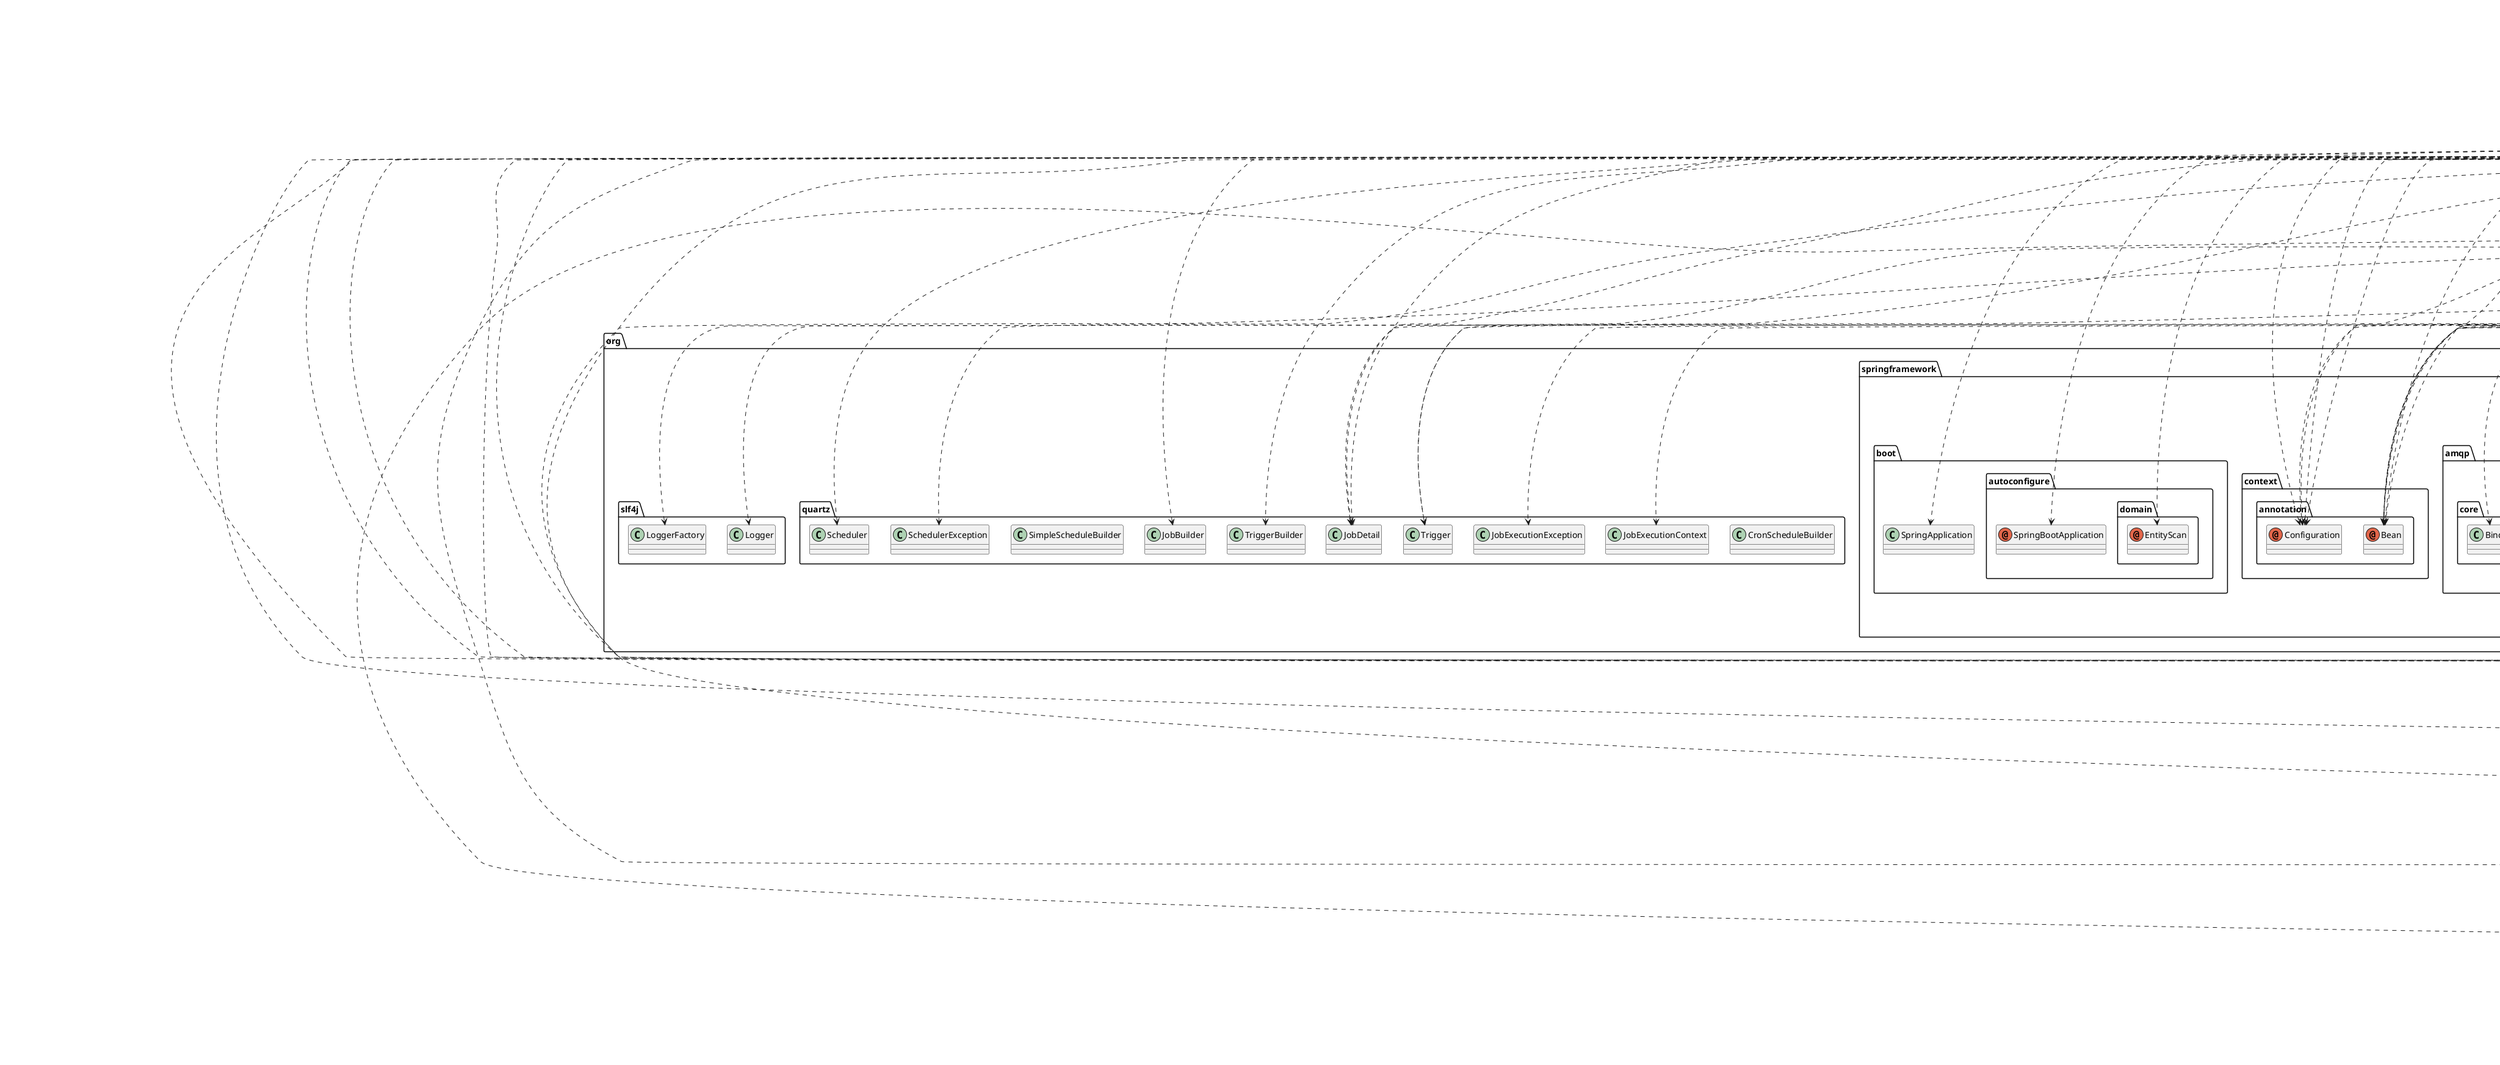 @startuml
annotation jakarta.annotation.security.RolesAllowed
annotation jakarta.persistence.Entity
annotation jakarta.persistence.GeneratedValue
annotation jakarta.persistence.Id
annotation jakarta.persistence.ManyToMany
annotation jakarta.persistence.Table
annotation jakarta.validation.Valid
annotation jakarta.validation.constraints.Email
annotation jakarta.validation.constraints.NotBlank
annotation jakarta.validation.constraints.PositiveOrZero
annotation jakarta.validation.constraints.Size
annotation jakarta.ws.rs.ext.Provider
annotation java.lang.Override
annotation lombok.Data
annotation lombok.Getter
annotation lombok.NonNull
annotation lombok.RequiredArgsConstructor
annotation lombok.Setter
annotation org.springframework.beans.factory.annotation.Autowired
annotation org.springframework.boot.autoconfigure.SpringBootApplication
annotation org.springframework.boot.autoconfigure.domain.EntityScan
annotation org.springframework.context.annotation.Bean
annotation org.springframework.context.annotation.Configuration
annotation org.springframework.scheduling.annotation.EnableScheduling
annotation org.springframework.security.access.prepost.PreAuthorize
annotation org.springframework.security.config.annotation.method.configuration.EnableMethodSecurity
annotation org.springframework.security.config.annotation.web.configuration.EnableWebSecurity
annotation org.springframework.stereotype.Component
annotation org.springframework.stereotype.Controller
annotation org.springframework.stereotype.Repository
annotation org.springframework.stereotype.Service
annotation org.springframework.transaction.annotation.EnableTransactionManagement
annotation org.springframework.transaction.annotation.Transactional
annotation org.springframework.web.bind.annotation.DeleteMapping
annotation org.springframework.web.bind.annotation.GetMapping
annotation org.springframework.web.bind.annotation.RequestHeader
annotation org.springframework.web.bind.annotation.RequestMapping
annotation org.springframework.web.bind.annotation.RequestParam
annotation org.springframework.web.bind.annotation.RestController
annotation tad.blps.controller.DeleteMapping
annotation tad.blps.controller.GetMapping
annotation tad.blps.controller.PathVariable
annotation tad.blps.controller.PostMapping
annotation tad.blps.controller.RequestBody
annotation tad.blps.controller.RequestHeader
annotation tad.blps.controller.RequestMapping
annotation tad.blps.controller.RequestParam
annotation tad.blps.controller.ResponseBody
annotation tad.blps.controller.RestController
annotation tad.blps.entity.Column
annotation tad.blps.entity.Entity
annotation tad.blps.entity.GeneratedValue
annotation tad.blps.entity.Id
annotation tad.blps.entity.JoinColumn
annotation tad.blps.entity.JoinTable
annotation tad.blps.entity.ManyToMany
annotation tad.blps.entity.Table
class bitronix.tm.BitronixTransactionManager
class com.fasterxml.jackson.databind.ObjectMapper
class com.rabbitmq.jms.admin.RMQConnectionFactory
class com.rabbitmq.jms.admin.RMQDestination
class jakarta.jms.Connection
class jakarta.jms.ConnectionFactory
class jakarta.jms.JMSException
class jakarta.jms.Message
class jakarta.jms.MessageConsumer
class jakarta.jms.MessageProducer
class jakarta.jms.Queue
class jakarta.jms.Session
class jakarta.jms.TextMessage
class jakarta.persistence.EntityNotFoundException
class jakarta.persistence.GenerationType
class jakarta.servlet.FilterChain
class jakarta.servlet.ServletException
class jakarta.servlet.http.HttpServletRequest
class jakarta.servlet.http.HttpServletResponse
class jakarta.transaction.SystemException
class jakarta.transaction.UserTransaction
class jakarta.ws.rs.container.ContainerRequestContext
class jakarta.ws.rs.container.ContainerResponseContext
class java.io.IOException
class java.security.NoSuchAlgorithmException
class java.sql.Date
class java.time.LocalDateTime
class java.time.format.DateTimeFormatter
class java.util.ArrayList
class java.util.Collection
class java.util.HashMap
class java.util.HashSet
class java.util.List
class java.util.Map
class java.util.Objects
class java.util.Optional
class java.util.Set
class java.util.logging.FileHandler
class java.util.logging.Level
class java.util.logging.Logger
class javax.naming.Context
class javax.naming.InitialContext
class javax.naming.NamingException
class javax.transaction.SystemException
class org.apache.commons.codec.binary.Base64
class org.apache.commons.lang3.StringUtils
class org.apache.qpid.jms.JmsConnectionFactory
class org.quartz.CronScheduleBuilder
class org.quartz.JobBuilder
class org.quartz.JobDetail
class org.quartz.JobExecutionContext
class org.quartz.JobExecutionException
class org.quartz.Scheduler
class org.quartz.SchedulerException
class org.quartz.SimpleScheduleBuilder
class org.quartz.Trigger
class org.quartz.TriggerBuilder
class org.slf4j.Logger
class org.slf4j.LoggerFactory
class org.springframework.amqp.core.Binding
class org.springframework.amqp.core.BindingBuilder
class org.springframework.amqp.core.Queue
class org.springframework.amqp.core.TopicExchange
class org.springframework.amqp.support.converter.Jackson2JsonMessageConverter
class org.springframework.amqp.support.converter.MessageConverter
class org.springframework.boot.SpringApplication
class org.springframework.dao.PermissionDeniedDataAccessException
class org.springframework.data.domain.Sort
class org.springframework.http.HttpStatusCode
class org.springframework.http.MediaType
class org.springframework.http.ResponseEntity
class org.springframework.scheduling.quartz.SchedulerFactoryBean
class org.springframework.security.authentication.AuthenticationManager
class org.springframework.security.authentication.AuthenticationProvider
class org.springframework.security.authentication.UsernamePasswordAuthenticationToken
class org.springframework.security.authentication.dao.DaoAuthenticationProvider
class org.springframework.security.config.annotation.authentication.configuration.AuthenticationConfiguration
class org.springframework.security.config.annotation.web.builders.HttpSecurity
class org.springframework.security.config.annotation.web.configurers.AbstractHttpConfigurer
class org.springframework.security.config.http.SessionCreationPolicy
class org.springframework.security.core.AuthenticationException
class org.springframework.security.core.GrantedAuthority
class org.springframework.security.core.authority.SimpleGrantedAuthority
class org.springframework.security.core.context.SecurityContext
class org.springframework.security.core.context.SecurityContextHolder
class org.springframework.security.core.userdetails.UsernameNotFoundException
class org.springframework.security.crypto.bcrypt.BCryptPasswordEncoder
class org.springframework.security.crypto.password.PasswordEncoder
class org.springframework.security.web.SecurityFilterChain
class org.springframework.security.web.authentication.UsernamePasswordAuthenticationFilter
class org.springframework.security.web.authentication.WebAuthenticationDetailsSource
class org.springframework.web.cors.CorsConfiguration
class org.springframework.web.filter.OncePerRequestFilter
class tad.blps.BlipsApplication
class tad.blps.DTO.AccountDTO
class tad.blps.DTO.FileDTO
class tad.blps.DTO.PaymentDTO
class tad.blps.DTO.TokenDTO
class tad.blps.RabbitMQ.Receiver
class tad.blps.RabbitMQ.Sender
class tad.blps.SecurityDetail.UserDetailImpl
class tad.blps.SecurityDetail.UserDetailServiceImpl
class tad.blps.config.MQTTConfig
class tad.blps.config.SecurityConfiguration
class tad.blps.config.TransactionConfig
class tad.blps.controller.authController
class tad.blps.controller.fileController
class tad.blps.controller.messgeController
class tad.blps.controller.paymentController
class tad.blps.controller.userController
class tad.blps.entity.File
class tad.blps.entity.Payment
class tad.blps.entity.Role
class tad.blps.entity.User
class tad.blps.filters.CORSFilter
class tad.blps.filters.JwtTokenAuthFilter
class tad.blps.scheduler.JobContainer
class tad.blps.scheduler.detail.DeleteFileDetail
class tad.blps.scheduler.jobs.DeleteFileJob
class tad.blps.scheduler.triggers.DeleteFileTrigger
class tad.blps.services.AuthenticationService
class tad.blps.services.FileService
class tad.blps.services.PaymentService
class tad.blps.services.RoleService
class tad.blps.services.UserService
class tad.blps.utils.AuthEntryPointJwt
class tad.blps.utils.BasicAuthUtil
tad.blps.BlipsApplication ..> org.springframework.boot.autoconfigure.SpringBootApplication
tad.blps.BlipsApplication ..> org.springframework.boot.autoconfigure.domain.EntityScan
tad.blps.BlipsApplication ..> org.springframework.scheduling.annotation.EnableScheduling
tad.blps.BlipsApplication ..> org.springframework.transaction.annotation.EnableTransactionManagement
tad.blps.BlipsApplication ..> org.springframework.boot.SpringApplication
tad.blps.DTO.AccountDTO ..> jakarta.validation.constraints.Email
tad.blps.DTO.AccountDTO ..> jakarta.validation.constraints.NotBlank
tad.blps.DTO.AccountDTO ..> jakarta.validation.constraints.Size
tad.blps.DTO.AccountDTO ..> lombok.Data
tad.blps.DTO.FileDTO ..> lombok.Data
tad.blps.DTO.PaymentDTO ..> jakarta.validation.constraints.NotBlank
tad.blps.DTO.PaymentDTO ..> jakarta.validation.constraints.PositiveOrZero
tad.blps.DTO.PaymentDTO ..> lombok.Data
tad.blps.DTO.TokenDTO ..> lombok.Data
tad.blps.RabbitMQ.Receiver ..> java.lang.Override
tad.blps.RabbitMQ.Receiver ..> org.springframework.beans.factory.annotation.Autowired
tad.blps.RabbitMQ.Receiver ..> org.springframework.context.annotation.Bean
tad.blps.RabbitMQ.Receiver ..> org.springframework.stereotype.Component
tad.blps.RabbitMQ.Receiver ..> jakarta.jms.Connection
tad.blps.RabbitMQ.Receiver ..> jakarta.jms.ConnectionFactory
tad.blps.RabbitMQ.Receiver ..> jakarta.jms.JMSException
tad.blps.RabbitMQ.Receiver ..> jakarta.jms.Message
tad.blps.RabbitMQ.Receiver ..> jakarta.jms.MessageConsumer
tad.blps.RabbitMQ.Receiver ..> jakarta.jms.MessageProducer
tad.blps.RabbitMQ.Receiver ..> jakarta.jms.Queue
tad.blps.RabbitMQ.Receiver ..> jakarta.jms.Session
tad.blps.RabbitMQ.Receiver ..> jakarta.jms.TextMessage
tad.blps.RabbitMQ.Receiver ..> java.util.logging.Level
tad.blps.RabbitMQ.Receiver ..> java.util.logging.Logger
tad.blps.RabbitMQ.Receiver ..> javax.naming.Context
tad.blps.RabbitMQ.Receiver ..> javax.naming.InitialContext
tad.blps.RabbitMQ.Receiver ..> javax.naming.NamingException
tad.blps.RabbitMQ.Receiver ..> org.apache.qpid.jms.JmsConnectionFactory
tad.blps.RabbitMQ.Sender ..> org.springframework.beans.factory.annotation.Autowired
tad.blps.RabbitMQ.Sender ..> org.springframework.stereotype.Component
tad.blps.RabbitMQ.Sender ..> jakarta.jms.Connection
tad.blps.RabbitMQ.Sender ..> jakarta.jms.JMSException
tad.blps.RabbitMQ.Sender ..> jakarta.jms.Message
tad.blps.RabbitMQ.Sender ..> jakarta.jms.MessageProducer
tad.blps.RabbitMQ.Sender ..> jakarta.jms.Queue
tad.blps.RabbitMQ.Sender ..> jakarta.jms.Session
tad.blps.RabbitMQ.Sender ..> java.util.logging.Level
tad.blps.RabbitMQ.Sender ..> java.util.logging.Logger
tad.blps.SecurityDetail.UserDetailImpl ..> java.lang.Override
tad.blps.SecurityDetail.UserDetailImpl ..> java.util.ArrayList
tad.blps.SecurityDetail.UserDetailImpl ..> java.util.Collection
tad.blps.SecurityDetail.UserDetailImpl ..> java.util.List
tad.blps.SecurityDetail.UserDetailImpl ..> java.util.Set
tad.blps.SecurityDetail.UserDetailImpl ..> org.springframework.security.core.GrantedAuthority
tad.blps.SecurityDetail.UserDetailImpl ..> org.springframework.security.core.authority.SimpleGrantedAuthority
tad.blps.SecurityDetail.UserDetailImpl ..> tad.blps.entity.Role
tad.blps.SecurityDetail.UserDetailImpl ..> tad.blps.entity.User
tad.blps.SecurityDetail.UserDetailServiceImpl ..> java.lang.Override
tad.blps.SecurityDetail.UserDetailServiceImpl ..> org.springframework.beans.factory.annotation.Autowired
tad.blps.SecurityDetail.UserDetailServiceImpl ..> org.springframework.stereotype.Service
tad.blps.SecurityDetail.UserDetailServiceImpl ..> org.springframework.transaction.annotation.Transactional
tad.blps.SecurityDetail.UserDetailServiceImpl ..> org.springframework.security.core.userdetails.UsernameNotFoundException
tad.blps.SecurityDetail.UserDetailServiceImpl ..> tad.blps.entity.Role
tad.blps.SecurityDetail.UserDetailServiceImpl ..> tad.blps.entity.User
tad.blps.config.MQTTConfig ..> org.springframework.context.annotation.Bean
tad.blps.config.MQTTConfig ..> org.springframework.context.annotation.Configuration
tad.blps.config.MQTTConfig ..> com.rabbitmq.jms.admin.RMQConnectionFactory
tad.blps.config.MQTTConfig ..> com.rabbitmq.jms.admin.RMQDestination
tad.blps.config.MQTTConfig ..> jakarta.jms.Connection
tad.blps.config.MQTTConfig ..> jakarta.jms.ConnectionFactory
tad.blps.config.MQTTConfig ..> jakarta.jms.JMSException
tad.blps.config.MQTTConfig ..> jakarta.jms.MessageConsumer
tad.blps.config.MQTTConfig ..> jakarta.jms.Session
tad.blps.config.MQTTConfig ..> java.time.LocalDateTime
tad.blps.config.MQTTConfig ..> java.time.format.DateTimeFormatter
tad.blps.config.MQTTConfig ..> java.util.logging.Level
tad.blps.config.MQTTConfig ..> java.util.logging.Logger
tad.blps.config.MQTTConfig ..> org.springframework.amqp.core.Binding
tad.blps.config.MQTTConfig ..> org.springframework.amqp.core.BindingBuilder
tad.blps.config.MQTTConfig ..> org.springframework.amqp.core.Queue
tad.blps.config.MQTTConfig ..> org.springframework.amqp.core.TopicExchange
tad.blps.config.MQTTConfig ..> org.springframework.amqp.support.converter.Jackson2JsonMessageConverter
tad.blps.config.MQTTConfig ..> org.springframework.amqp.support.converter.MessageConverter
tad.blps.config.MQTTConfig ..> tad.blps.RabbitMQ.Receiver
tad.blps.config.SecurityConfiguration ..> lombok.RequiredArgsConstructor
tad.blps.config.SecurityConfiguration ..> org.springframework.beans.factory.annotation.Autowired
tad.blps.config.SecurityConfiguration ..> org.springframework.context.annotation.Bean
tad.blps.config.SecurityConfiguration ..> org.springframework.context.annotation.Configuration
tad.blps.config.SecurityConfiguration ..> org.springframework.security.config.annotation.method.configuration.EnableMethodSecurity
tad.blps.config.SecurityConfiguration ..> org.springframework.security.config.annotation.web.configuration.EnableWebSecurity
tad.blps.config.SecurityConfiguration ..> java.util.List
tad.blps.config.SecurityConfiguration ..> org.springframework.security.authentication.AuthenticationManager
tad.blps.config.SecurityConfiguration ..> org.springframework.security.authentication.AuthenticationProvider
tad.blps.config.SecurityConfiguration ..> org.springframework.security.authentication.dao.DaoAuthenticationProvider
tad.blps.config.SecurityConfiguration ..> org.springframework.security.config.annotation.authentication.configuration.AuthenticationConfiguration
tad.blps.config.SecurityConfiguration ..> org.springframework.security.config.annotation.web.builders.HttpSecurity
tad.blps.config.SecurityConfiguration ..> org.springframework.security.config.annotation.web.configurers.AbstractHttpConfigurer
tad.blps.config.SecurityConfiguration ..> org.springframework.security.crypto.bcrypt.BCryptPasswordEncoder
tad.blps.config.SecurityConfiguration ..> org.springframework.security.crypto.password.PasswordEncoder
tad.blps.config.SecurityConfiguration ..> org.springframework.security.web.SecurityFilterChain
tad.blps.config.SecurityConfiguration ..> org.springframework.security.web.authentication.UsernamePasswordAuthenticationFilter
tad.blps.config.SecurityConfiguration ..> org.springframework.web.cors.CorsConfiguration
tad.blps.config.SecurityConfiguration ..> tad.blps.SecurityDetail.UserDetailServiceImpl
tad.blps.config.SecurityConfiguration ..> tad.blps.filters.JwtTokenAuthFilter
tad.blps.config.SecurityConfiguration ..> tad.blps.services.UserService
tad.blps.config.TransactionConfig ..> org.springframework.context.annotation.Bean
tad.blps.config.TransactionConfig ..> org.springframework.context.annotation.Configuration
tad.blps.config.TransactionConfig ..> org.springframework.transaction.annotation.EnableTransactionManagement
tad.blps.config.TransactionConfig ..> bitronix.tm.BitronixTransactionManager
tad.blps.config.TransactionConfig ..> java.util.logging.Level
tad.blps.config.TransactionConfig ..> java.util.logging.Logger
tad.blps.config.TransactionConfig ..> javax.transaction.SystemException
tad.blps.controller.authController ..> jakarta.validation.Valid
tad.blps.controller.authController ..> tad.blps.controller.PostMapping
tad.blps.controller.authController ..> tad.blps.controller.RequestBody
tad.blps.controller.authController ..> tad.blps.controller.RequestMapping
tad.blps.controller.authController ..> tad.blps.controller.ResponseBody
tad.blps.controller.authController ..> tad.blps.controller.RestController
tad.blps.controller.authController ..> org.springframework.http.HttpStatusCode
tad.blps.controller.authController ..> org.springframework.http.ResponseEntity
tad.blps.controller.authController ..> tad.blps.DTO.AccountDTO
tad.blps.controller.authController ..> tad.blps.DTO.TokenDTO
tad.blps.controller.authController ..> tad.blps.services.AuthenticationService
tad.blps.controller.fileController ..> jakarta.annotation.security.RolesAllowed
tad.blps.controller.fileController ..> org.springframework.beans.factory.annotation.Autowired
tad.blps.controller.fileController ..> org.springframework.security.access.prepost.PreAuthorize
tad.blps.controller.fileController ..> tad.blps.controller.DeleteMapping
tad.blps.controller.fileController ..> tad.blps.controller.GetMapping
tad.blps.controller.fileController ..> tad.blps.controller.PathVariable
tad.blps.controller.fileController ..> tad.blps.controller.PostMapping
tad.blps.controller.fileController ..> tad.blps.controller.RequestBody
tad.blps.controller.fileController ..> tad.blps.controller.RequestHeader
tad.blps.controller.fileController ..> tad.blps.controller.RequestMapping
tad.blps.controller.fileController ..> tad.blps.controller.RequestParam
tad.blps.controller.fileController ..> tad.blps.controller.ResponseBody
tad.blps.controller.fileController ..> tad.blps.controller.RestController
tad.blps.controller.fileController ..> java.security.NoSuchAlgorithmException
tad.blps.controller.fileController ..> java.util.List
tad.blps.controller.fileController ..> java.util.Set
tad.blps.controller.fileController ..> org.springframework.http.HttpStatusCode
tad.blps.controller.fileController ..> org.springframework.http.ResponseEntity
tad.blps.controller.fileController ..> tad.blps.DTO.FileDTO
tad.blps.controller.fileController ..> tad.blps.DTO.TokenDTO
tad.blps.controller.fileController ..> tad.blps.entity.File
tad.blps.controller.fileController ..> tad.blps.entity.Role
tad.blps.controller.fileController ..> tad.blps.entity.User
tad.blps.controller.fileController ..> tad.blps.services.FileService
tad.blps.controller.fileController ..> tad.blps.services.UserService
tad.blps.controller.messgeController ..> org.springframework.beans.factory.annotation.Autowired
tad.blps.controller.messgeController ..> org.springframework.web.bind.annotation.GetMapping
tad.blps.controller.messgeController ..> org.springframework.web.bind.annotation.RequestMapping
tad.blps.controller.messgeController ..> org.springframework.web.bind.annotation.RequestParam
tad.blps.controller.messgeController ..> org.springframework.web.bind.annotation.RestController
tad.blps.controller.messgeController ..> java.util.logging.Level
tad.blps.controller.messgeController ..> java.util.logging.Logger
tad.blps.controller.messgeController ..> javax.naming.NamingException
tad.blps.controller.messgeController ..> org.springframework.http.ResponseEntity
tad.blps.controller.messgeController ..> tad.blps.RabbitMQ.Sender
tad.blps.controller.paymentController ..> jakarta.annotation.security.RolesAllowed
tad.blps.controller.paymentController ..> org.springframework.beans.factory.annotation.Autowired
tad.blps.controller.paymentController ..> tad.blps.controller.PostMapping
tad.blps.controller.paymentController ..> tad.blps.controller.RequestBody
tad.blps.controller.paymentController ..> tad.blps.controller.RequestHeader
tad.blps.controller.paymentController ..> tad.blps.controller.RequestMapping
tad.blps.controller.paymentController ..> tad.blps.controller.RestController
tad.blps.controller.paymentController ..> org.springframework.http.HttpStatusCode
tad.blps.controller.paymentController ..> org.springframework.http.ResponseEntity
tad.blps.controller.paymentController ..> tad.blps.DTO.PaymentDTO
tad.blps.controller.paymentController ..> tad.blps.DTO.TokenDTO
tad.blps.controller.paymentController ..> tad.blps.services.PaymentService
tad.blps.controller.paymentController ..> tad.blps.services.UserService
tad.blps.controller.userController ..> jakarta.annotation.security.RolesAllowed
tad.blps.controller.userController ..> org.springframework.beans.factory.annotation.Autowired
tad.blps.controller.userController ..> org.springframework.security.access.prepost.PreAuthorize
tad.blps.controller.userController ..> org.springframework.stereotype.Controller
tad.blps.controller.userController ..> org.springframework.web.bind.annotation.DeleteMapping
tad.blps.controller.userController ..> org.springframework.web.bind.annotation.RequestHeader
tad.blps.controller.userController ..> org.springframework.web.bind.annotation.RequestMapping
tad.blps.controller.userController ..> org.springframework.web.bind.annotation.RequestParam
tad.blps.controller.userController ..> org.springframework.http.HttpStatusCode
tad.blps.controller.userController ..> org.springframework.http.ResponseEntity
tad.blps.controller.userController ..> tad.blps.DTO.TokenDTO
tad.blps.controller.userController ..> tad.blps.entity.User
tad.blps.controller.userController ..> tad.blps.services.UserService
tad.blps.entity.File ..> java.lang.Override
tad.blps.entity.File ..> lombok.Getter
tad.blps.entity.File ..> lombok.Setter
tad.blps.entity.File ..> tad.blps.entity.Column
tad.blps.entity.File ..> tad.blps.entity.Entity
tad.blps.entity.File ..> tad.blps.entity.GeneratedValue
tad.blps.entity.File ..> tad.blps.entity.Id
tad.blps.entity.File ..> tad.blps.entity.Table
tad.blps.entity.File ..> java.sql.Date
tad.blps.entity.File ..> tad.blps.DTO.FileDTO
tad.blps.entity.Payment ..> java.lang.Override
tad.blps.entity.Payment ..> lombok.Getter
tad.blps.entity.Payment ..> lombok.Setter
tad.blps.entity.Payment ..> tad.blps.entity.Column
tad.blps.entity.Payment ..> tad.blps.entity.Entity
tad.blps.entity.Payment ..> tad.blps.entity.GeneratedValue
tad.blps.entity.Payment ..> tad.blps.entity.Id
tad.blps.entity.Payment ..> tad.blps.entity.Table
tad.blps.entity.Role ..> jakarta.persistence.Entity
tad.blps.entity.Role ..> jakarta.persistence.GeneratedValue
tad.blps.entity.Role ..> jakarta.persistence.Id
tad.blps.entity.Role ..> jakarta.persistence.ManyToMany
tad.blps.entity.Role ..> jakarta.persistence.Table
tad.blps.entity.Role ..> lombok.Getter
tad.blps.entity.Role ..> lombok.Setter
tad.blps.entity.Role ..> jakarta.persistence.GenerationType
tad.blps.entity.Role ..> java.util.Collection
tad.blps.entity.User ..> java.lang.Override
tad.blps.entity.User ..> lombok.Getter
tad.blps.entity.User ..> lombok.Setter
tad.blps.entity.User ..> tad.blps.entity.Column
tad.blps.entity.User ..> tad.blps.entity.Entity
tad.blps.entity.User ..> tad.blps.entity.GeneratedValue
tad.blps.entity.User ..> tad.blps.entity.Id
tad.blps.entity.User ..> tad.blps.entity.JoinColumn
tad.blps.entity.User ..> tad.blps.entity.JoinTable
tad.blps.entity.User ..> tad.blps.entity.ManyToMany
tad.blps.entity.User ..> tad.blps.entity.Table
tad.blps.entity.User ..> java.sql.Date
tad.blps.entity.User ..> java.util.Collection
tad.blps.entity.User ..> java.util.HashSet
tad.blps.entity.User ..> java.util.Set
tad.blps.entity.User ..> org.springframework.security.core.GrantedAuthority
tad.blps.filters.CORSFilter ..> jakarta.ws.rs.ext.Provider
tad.blps.filters.CORSFilter ..> java.lang.Override
tad.blps.filters.CORSFilter ..> jakarta.ws.rs.container.ContainerRequestContext
tad.blps.filters.CORSFilter ..> jakarta.ws.rs.container.ContainerResponseContext
tad.blps.filters.CORSFilter ..> java.io.IOException
tad.blps.filters.JwtTokenAuthFilter ..> java.lang.Override
tad.blps.filters.JwtTokenAuthFilter ..> lombok.NonNull
tad.blps.filters.JwtTokenAuthFilter ..> lombok.RequiredArgsConstructor
tad.blps.filters.JwtTokenAuthFilter ..> org.springframework.beans.factory.annotation.Autowired
tad.blps.filters.JwtTokenAuthFilter ..> org.springframework.stereotype.Component
tad.blps.filters.JwtTokenAuthFilter ..> jakarta.servlet.FilterChain
tad.blps.filters.JwtTokenAuthFilter ..> jakarta.servlet.ServletException
tad.blps.filters.JwtTokenAuthFilter ..> jakarta.servlet.http.HttpServletRequest
tad.blps.filters.JwtTokenAuthFilter ..> jakarta.servlet.http.HttpServletResponse
tad.blps.filters.JwtTokenAuthFilter ..> java.io.IOException
tad.blps.filters.JwtTokenAuthFilter ..> org.apache.commons.lang3.StringUtils
tad.blps.filters.JwtTokenAuthFilter ..> org.springframework.security.authentication.UsernamePasswordAuthenticationToken
tad.blps.filters.JwtTokenAuthFilter ..> org.springframework.security.core.context.SecurityContext
tad.blps.filters.JwtTokenAuthFilter ..> org.springframework.security.core.context.SecurityContextHolder
tad.blps.filters.JwtTokenAuthFilter ..> org.springframework.security.web.authentication.WebAuthenticationDetailsSource
tad.blps.filters.JwtTokenAuthFilter ..> tad.blps.SecurityDetail.UserDetailServiceImpl
tad.blps.filters.JwtTokenAuthFilter ..> tad.blps.services.UserService
tad.blps.filters.JwtTokenAuthFilter ..> tad.blps.utils.BasicAuthUtil
tad.blps.scheduler.JobContainer ..> org.springframework.beans.factory.annotation.Autowired
tad.blps.scheduler.JobContainer ..> org.springframework.context.annotation.Bean
tad.blps.scheduler.JobContainer ..> org.quartz.JobDetail
tad.blps.scheduler.JobContainer ..> org.quartz.Scheduler
tad.blps.scheduler.JobContainer ..> org.quartz.SchedulerException
tad.blps.scheduler.JobContainer ..> org.quartz.Trigger
tad.blps.scheduler.JobContainer ..> org.springframework.scheduling.quartz.SchedulerFactoryBean
tad.blps.scheduler.detail.DeleteFileDetail ..> org.springframework.context.annotation.Bean
tad.blps.scheduler.detail.DeleteFileDetail ..> org.springframework.context.annotation.Configuration
tad.blps.scheduler.detail.DeleteFileDetail ..> org.quartz.JobBuilder
tad.blps.scheduler.detail.DeleteFileDetail ..> org.quartz.JobDetail
tad.blps.scheduler.detail.DeleteFileDetail ..> tad.blps.scheduler.jobs.DeleteFileJob
tad.blps.scheduler.jobs.DeleteFileJob ..> java.lang.Override
tad.blps.scheduler.jobs.DeleteFileJob ..> org.springframework.beans.factory.annotation.Autowired
tad.blps.scheduler.jobs.DeleteFileJob ..> org.springframework.stereotype.Component
tad.blps.scheduler.jobs.DeleteFileJob ..> java.io.IOException
tad.blps.scheduler.jobs.DeleteFileJob ..> java.time.LocalDateTime
tad.blps.scheduler.jobs.DeleteFileJob ..> java.time.format.DateTimeFormatter
tad.blps.scheduler.jobs.DeleteFileJob ..> java.util.logging.FileHandler
tad.blps.scheduler.jobs.DeleteFileJob ..> java.util.logging.Level
tad.blps.scheduler.jobs.DeleteFileJob ..> java.util.logging.Logger
tad.blps.scheduler.jobs.DeleteFileJob ..> org.quartz.JobExecutionContext
tad.blps.scheduler.jobs.DeleteFileJob ..> org.quartz.JobExecutionException
tad.blps.scheduler.jobs.DeleteFileJob ..> tad.blps.RabbitMQ.Sender
tad.blps.scheduler.jobs.DeleteFileJob ..> tad.blps.services.FileService
tad.blps.scheduler.triggers.DeleteFileTrigger ..> org.springframework.context.annotation.Bean
tad.blps.scheduler.triggers.DeleteFileTrigger ..> org.springframework.context.annotation.Configuration
tad.blps.scheduler.triggers.DeleteFileTrigger ..> org.quartz.JobDetail
tad.blps.scheduler.triggers.DeleteFileTrigger ..> org.quartz.Trigger
tad.blps.scheduler.triggers.DeleteFileTrigger ..> org.quartz.TriggerBuilder
tad.blps.services.AuthenticationService ..> lombok.RequiredArgsConstructor
tad.blps.services.AuthenticationService ..> org.springframework.beans.factory.annotation.Autowired
tad.blps.services.AuthenticationService ..> org.springframework.stereotype.Service
tad.blps.services.AuthenticationService ..> org.springframework.transaction.annotation.Transactional
tad.blps.services.AuthenticationService ..> bitronix.tm.BitronixTransactionManager
tad.blps.services.AuthenticationService ..> java.util.HashSet
tad.blps.services.AuthenticationService ..> java.util.Set
tad.blps.services.AuthenticationService ..> java.util.logging.Level
tad.blps.services.AuthenticationService ..> java.util.logging.Logger
tad.blps.services.AuthenticationService ..> tad.blps.DTO.AccountDTO
tad.blps.services.AuthenticationService ..> tad.blps.DTO.TokenDTO
tad.blps.services.AuthenticationService ..> tad.blps.entity.Role
tad.blps.services.AuthenticationService ..> tad.blps.entity.User
tad.blps.services.AuthenticationService ..> tad.blps.utils.BasicAuthUtil
tad.blps.services.FileService ..> org.springframework.beans.factory.annotation.Autowired
tad.blps.services.FileService ..> org.springframework.stereotype.Service
tad.blps.services.FileService ..> org.springframework.transaction.annotation.Transactional
tad.blps.services.FileService ..> bitronix.tm.BitronixTransactionManager
tad.blps.services.FileService ..> java.io.IOException
tad.blps.services.FileService ..> java.security.NoSuchAlgorithmException
tad.blps.services.FileService ..> java.util.List
tad.blps.services.FileService ..> java.util.Objects
tad.blps.services.FileService ..> java.util.Optional
tad.blps.services.FileService ..> java.util.logging.FileHandler
tad.blps.services.FileService ..> java.util.logging.Level
tad.blps.services.FileService ..> java.util.logging.Logger
tad.blps.services.FileService ..> org.springframework.dao.PermissionDeniedDataAccessException
tad.blps.services.FileService ..> org.springframework.data.domain.Sort
tad.blps.services.FileService ..> tad.blps.DTO.FileDTO
tad.blps.services.FileService ..> tad.blps.entity.File
tad.blps.services.PaymentService ..> org.springframework.beans.factory.annotation.Autowired
tad.blps.services.PaymentService ..> org.springframework.stereotype.Service
tad.blps.services.PaymentService ..> org.springframework.transaction.annotation.Transactional
tad.blps.services.PaymentService ..> bitronix.tm.BitronixTransactionManager
tad.blps.services.PaymentService ..> jakarta.persistence.EntityNotFoundException
tad.blps.services.PaymentService ..> jakarta.transaction.SystemException
tad.blps.services.PaymentService ..> jakarta.transaction.UserTransaction
tad.blps.services.PaymentService ..> java.util.Optional
tad.blps.services.PaymentService ..> java.util.logging.Level
tad.blps.services.PaymentService ..> java.util.logging.Logger
tad.blps.services.PaymentService ..> tad.blps.DTO.PaymentDTO
tad.blps.services.PaymentService ..> tad.blps.entity.Payment
tad.blps.services.RoleService ..> lombok.RequiredArgsConstructor
tad.blps.services.RoleService ..> org.springframework.beans.factory.annotation.Autowired
tad.blps.services.RoleService ..> org.springframework.stereotype.Service
tad.blps.services.RoleService ..> java.util.Set
tad.blps.services.RoleService ..> tad.blps.entity.Role
tad.blps.services.UserService ..> lombok.RequiredArgsConstructor
tad.blps.services.UserService ..> org.springframework.beans.factory.annotation.Autowired
tad.blps.services.UserService ..> org.springframework.stereotype.Service
tad.blps.services.UserService ..> org.springframework.transaction.annotation.Transactional
tad.blps.services.UserService ..> bitronix.tm.BitronixTransactionManager
tad.blps.services.UserService ..> jakarta.transaction.SystemException
tad.blps.services.UserService ..> jakarta.transaction.UserTransaction
tad.blps.services.UserService ..> java.util.logging.Level
tad.blps.services.UserService ..> java.util.logging.Logger
tad.blps.services.UserService ..> org.springframework.security.core.userdetails.UsernameNotFoundException
tad.blps.services.UserService ..> tad.blps.DTO.AccountDTO
tad.blps.services.UserService ..> tad.blps.DTO.TokenDTO
tad.blps.services.UserService ..> tad.blps.SecurityDetail.UserDetailImpl
tad.blps.services.UserService ..> tad.blps.entity.Payment
tad.blps.services.UserService ..> tad.blps.entity.User
tad.blps.services.UserService ..> tad.blps.utils.BasicAuthUtil
tad.blps.utils.AuthEntryPointJwt ..> java.lang.Override
tad.blps.utils.AuthEntryPointJwt ..> org.springframework.stereotype.Component
tad.blps.utils.AuthEntryPointJwt ..> com.fasterxml.jackson.databind.ObjectMapper
tad.blps.utils.AuthEntryPointJwt ..> jakarta.servlet.ServletException
tad.blps.utils.AuthEntryPointJwt ..> jakarta.servlet.http.HttpServletRequest
tad.blps.utils.AuthEntryPointJwt ..> jakarta.servlet.http.HttpServletResponse
tad.blps.utils.AuthEntryPointJwt ..> java.io.IOException
tad.blps.utils.AuthEntryPointJwt ..> java.util.HashMap
tad.blps.utils.AuthEntryPointJwt ..> java.util.Map
tad.blps.utils.AuthEntryPointJwt ..> org.slf4j.Logger
tad.blps.utils.AuthEntryPointJwt ..> org.slf4j.LoggerFactory
tad.blps.utils.AuthEntryPointJwt ..> org.springframework.http.MediaType
tad.blps.utils.AuthEntryPointJwt ..> org.springframework.security.core.AuthenticationException
tad.blps.utils.BasicAuthUtil ..> org.apache.commons.codec.binary.Base64
tad.blps.utils.BasicAuthUtil ..> tad.blps.DTO.AccountDTO
@enduml